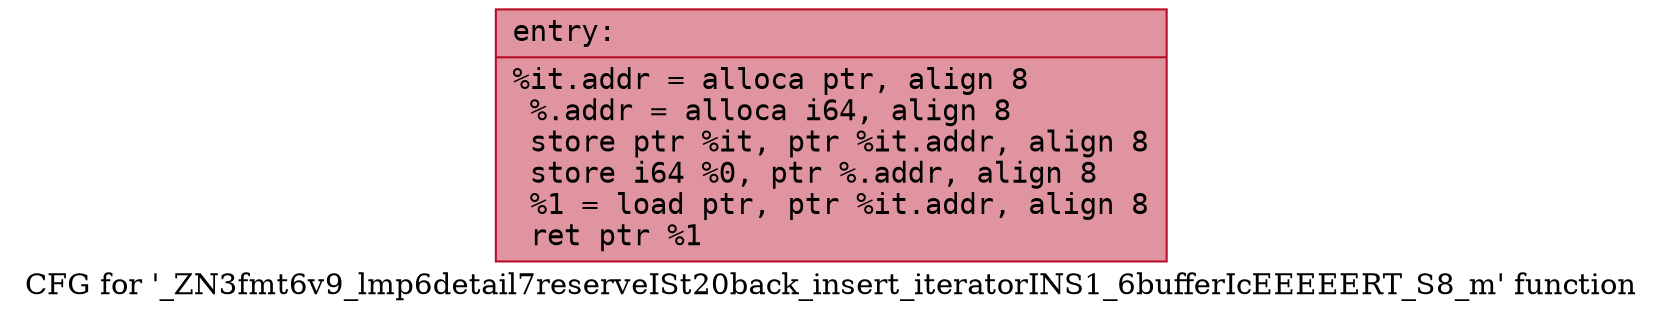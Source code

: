 digraph "CFG for '_ZN3fmt6v9_lmp6detail7reserveISt20back_insert_iteratorINS1_6bufferIcEEEEERT_S8_m' function" {
	label="CFG for '_ZN3fmt6v9_lmp6detail7reserveISt20back_insert_iteratorINS1_6bufferIcEEEEERT_S8_m' function";

	Node0x55fec305eb20 [shape=record,color="#b70d28ff", style=filled, fillcolor="#b70d2870" fontname="Courier",label="{entry:\l|  %it.addr = alloca ptr, align 8\l  %.addr = alloca i64, align 8\l  store ptr %it, ptr %it.addr, align 8\l  store i64 %0, ptr %.addr, align 8\l  %1 = load ptr, ptr %it.addr, align 8\l  ret ptr %1\l}"];
}
